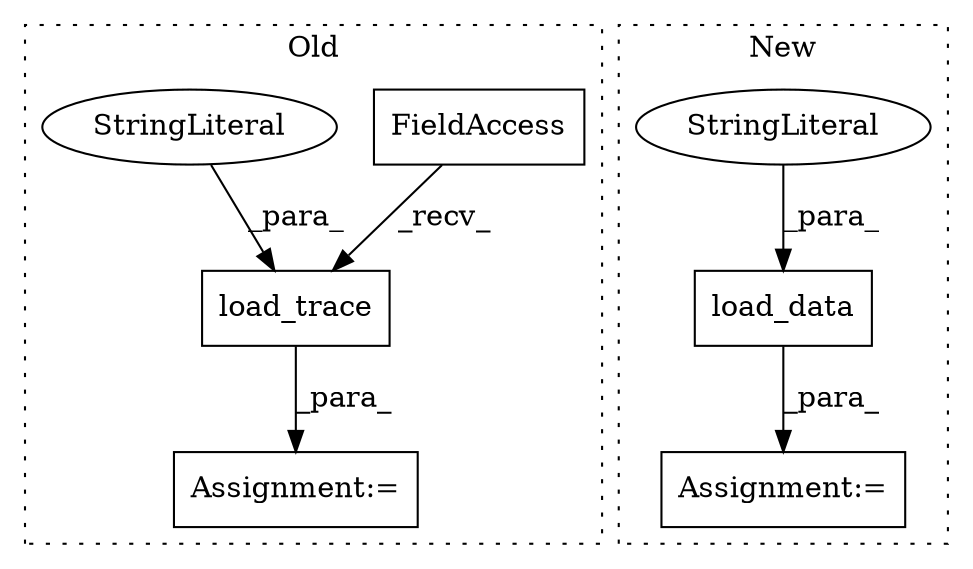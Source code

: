 digraph G {
subgraph cluster0 {
1 [label="load_trace" a="32" s="144,187" l="11,1" shape="box"];
3 [label="FieldAccess" a="22" s="132" l="11" shape="box"];
5 [label="Assignment:=" a="7" s="131" l="1" shape="box"];
7 [label="StringLiteral" a="45" s="155" l="32" shape="ellipse"];
label = "Old";
style="dotted";
}
subgraph cluster1 {
2 [label="load_data" a="32" s="136,174" l="10,1" shape="box"];
4 [label="StringLiteral" a="45" s="146" l="28" shape="ellipse"];
6 [label="Assignment:=" a="7" s="129" l="1" shape="box"];
label = "New";
style="dotted";
}
1 -> 5 [label="_para_"];
2 -> 6 [label="_para_"];
3 -> 1 [label="_recv_"];
4 -> 2 [label="_para_"];
7 -> 1 [label="_para_"];
}